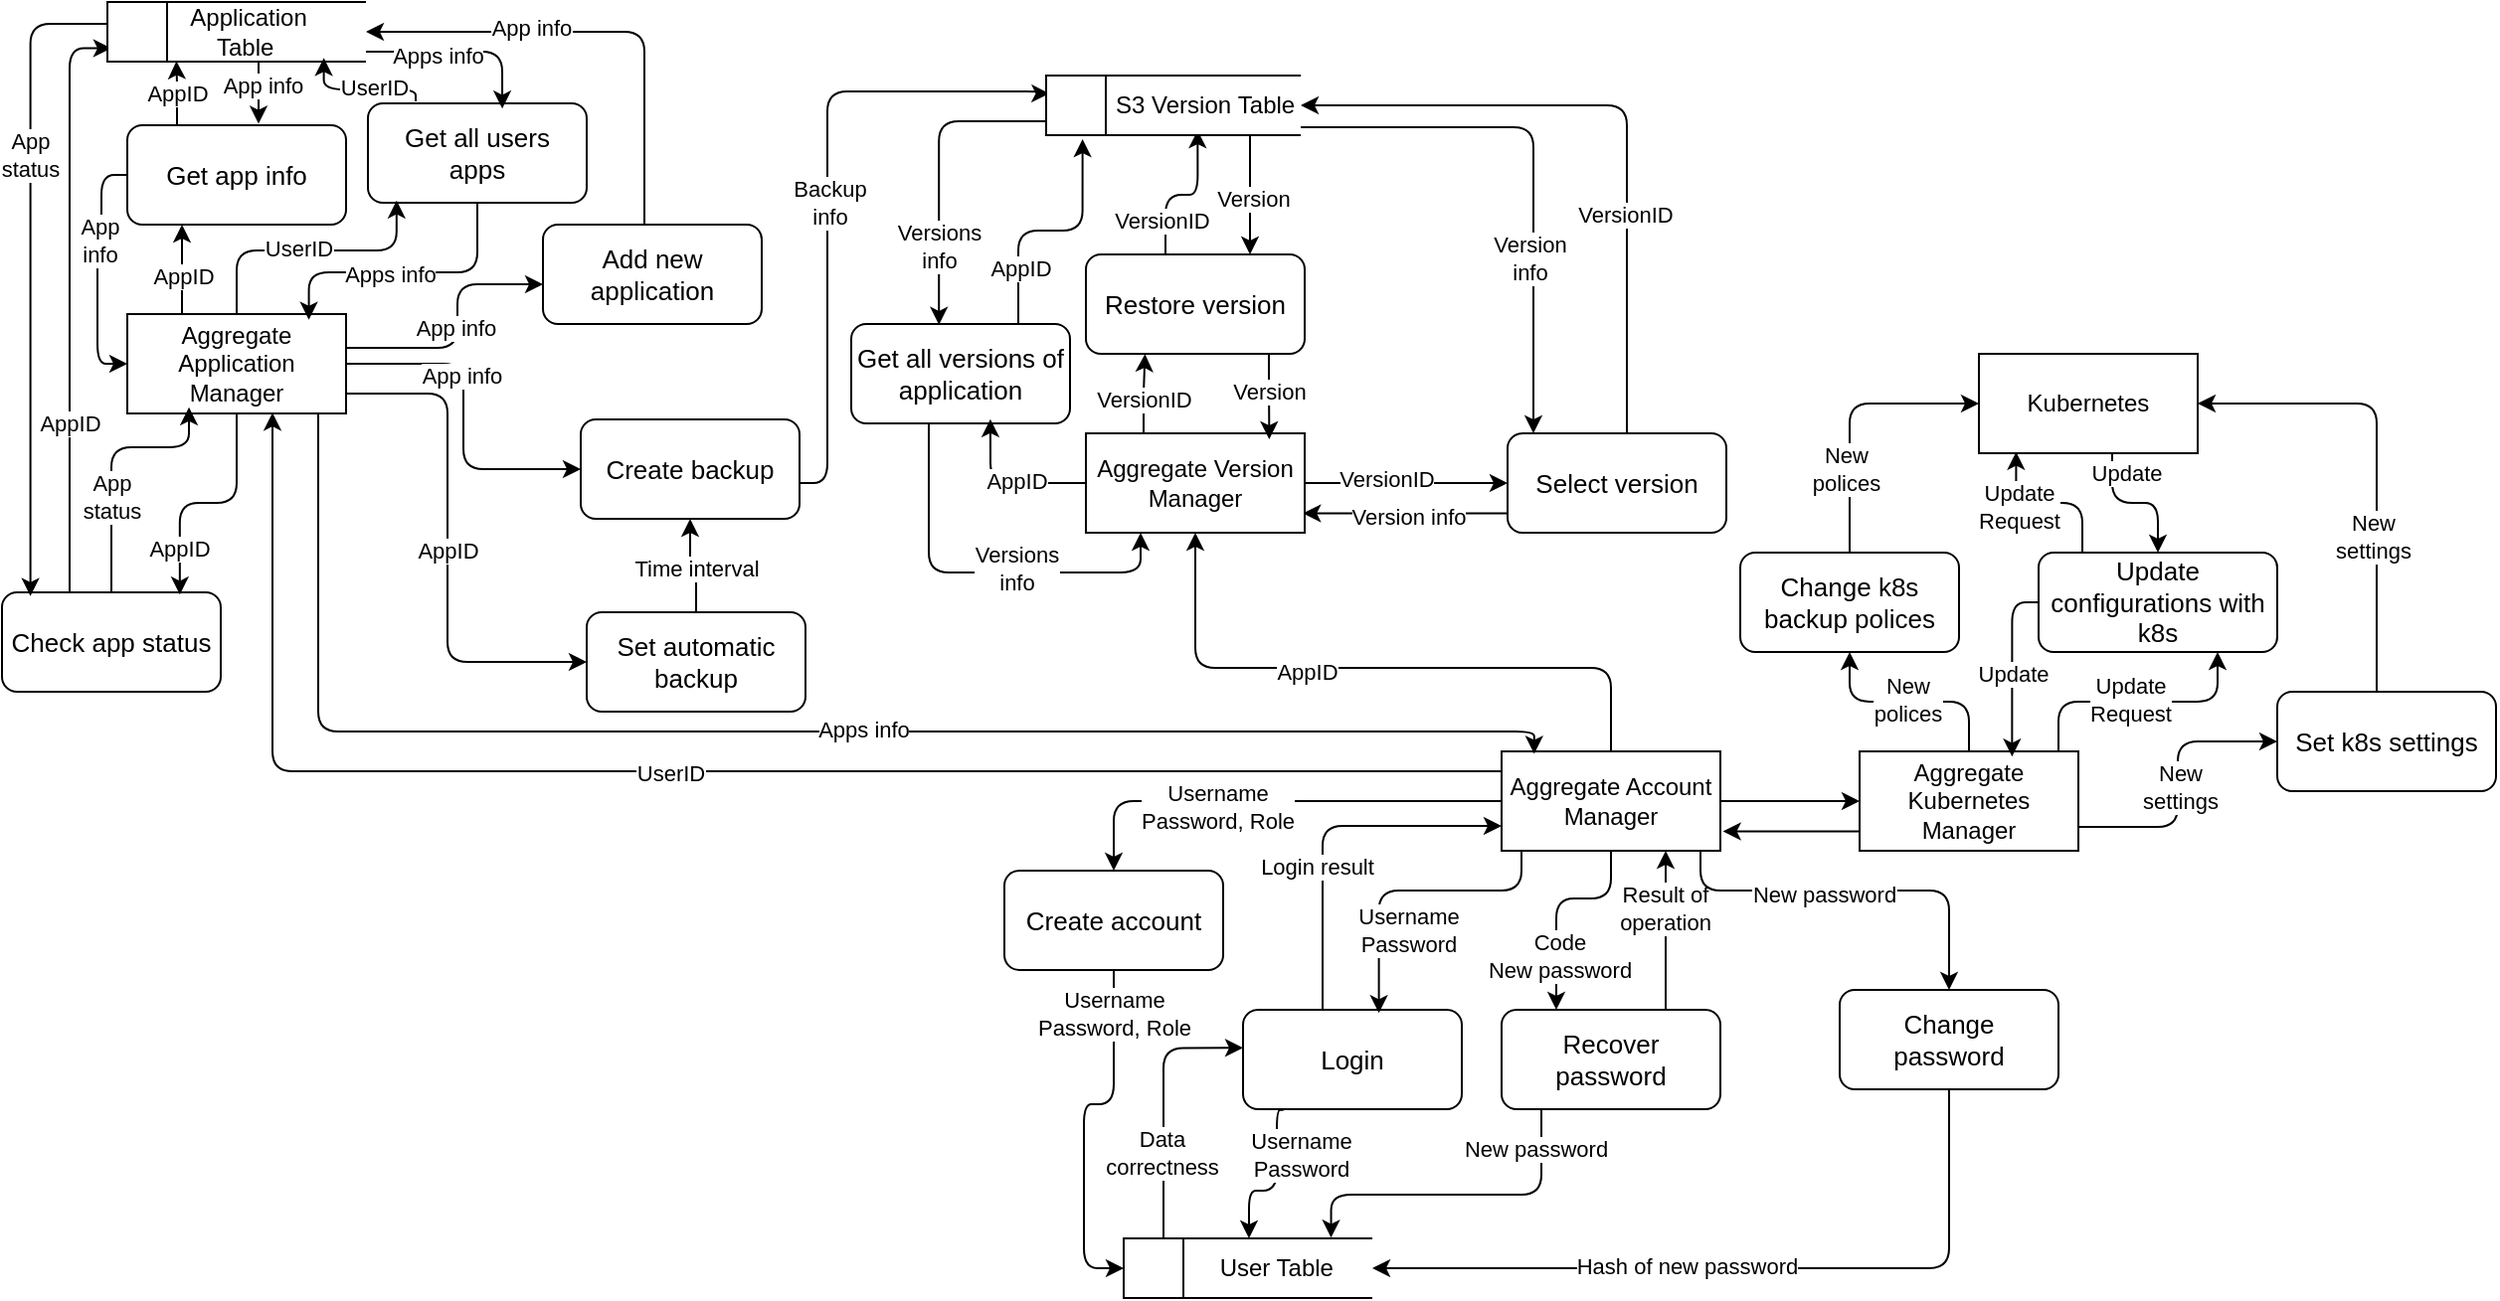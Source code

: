 <mxfile version="24.8.6">
  <diagram id="oMlneg4mpsmTnOOR7LvY" name="Data Flow Diagram">
    <mxGraphModel dx="1468" dy="1277" grid="0" gridSize="10" guides="1" tooltips="1" connect="1" arrows="1" fold="1" page="0" pageScale="1" pageWidth="827" pageHeight="1169" math="0" shadow="0">
      <root>
        <mxCell id="0" />
        <mxCell id="1" parent="0" />
        <mxCell id="JzLwqEurtTMZZMVcW33y-14" style="edgeStyle=orthogonalEdgeStyle;rounded=1;orthogonalLoop=1;jettySize=auto;html=1;curved=0;entryX=1;entryY=0.5;entryDx=0;entryDy=0;" parent="1" source="ypkdbGbY4oHme7Ffq_ra-1" target="JzLwqEurtTMZZMVcW33y-3" edge="1">
          <mxGeometry relative="1" as="geometry">
            <Array as="points">
              <mxPoint x="619" y="-22" />
            </Array>
            <mxPoint x="481" y="-3" as="targetPoint" />
          </mxGeometry>
        </mxCell>
        <mxCell id="cnDZAFC2OdoH5LGAuBls-24" value="App info" style="edgeLabel;html=1;align=center;verticalAlign=middle;resizable=0;points=[];" parent="JzLwqEurtTMZZMVcW33y-14" vertex="1" connectable="0">
          <mxGeometry x="-0.022" relative="1" as="geometry">
            <mxPoint x="-38" y="-2" as="offset" />
          </mxGeometry>
        </mxCell>
        <mxCell id="ypkdbGbY4oHme7Ffq_ra-1" value="&lt;span id=&quot;docs-internal-guid-28eb2121-7fff-9d14-e976-f08f9c7967d7&quot;&gt;&lt;span style=&quot;font-family: Arial, sans-serif; background-color: transparent; font-variant-numeric: normal; font-variant-east-asian: normal; font-variant-alternates: normal; font-variant-position: normal; vertical-align: baseline; white-space-collapse: preserve;&quot;&gt;&lt;font style=&quot;font-size: 13px;&quot;&gt;Add new application&lt;/font&gt;&lt;/span&gt;&lt;/span&gt;" style="html=1;whiteSpace=wrap;rounded=1;" parent="1" vertex="1">
          <mxGeometry x="568" y="75" width="110" height="50" as="geometry" />
        </mxCell>
        <mxCell id="JzLwqEurtTMZZMVcW33y-16" style="edgeStyle=orthogonalEdgeStyle;rounded=1;orthogonalLoop=1;jettySize=auto;html=1;entryX=0.013;entryY=0.304;entryDx=0;entryDy=0;curved=0;entryPerimeter=0;" parent="1" source="ypkdbGbY4oHme7Ffq_ra-2" target="JzLwqEurtTMZZMVcW33y-1" edge="1">
          <mxGeometry relative="1" as="geometry">
            <Array as="points">
              <mxPoint x="711" y="205" />
              <mxPoint x="711" y="8" />
              <mxPoint x="821" y="8" />
              <mxPoint x="821" y="9" />
            </Array>
          </mxGeometry>
        </mxCell>
        <mxCell id="cnDZAFC2OdoH5LGAuBls-30" value="Backup&lt;div&gt;info&lt;/div&gt;" style="edgeLabel;html=1;align=center;verticalAlign=middle;resizable=0;points=[];" parent="JzLwqEurtTMZZMVcW33y-16" vertex="1" connectable="0">
          <mxGeometry x="-0.043" y="-1" relative="1" as="geometry">
            <mxPoint as="offset" />
          </mxGeometry>
        </mxCell>
        <mxCell id="ypkdbGbY4oHme7Ffq_ra-2" value="&lt;span id=&quot;docs-internal-guid-0d3b4a39-7fff-ee58-b2d5-4b410e81db0f&quot;&gt;&lt;span style=&quot;font-family: Arial, sans-serif; background-color: transparent; font-variant-numeric: normal; font-variant-east-asian: normal; font-variant-alternates: normal; font-variant-position: normal; vertical-align: baseline; white-space-collapse: preserve;&quot;&gt;&lt;font style=&quot;font-size: 13px;&quot;&gt;Create backup&lt;/font&gt;&lt;/span&gt;&lt;/span&gt;" style="html=1;whiteSpace=wrap;rounded=1;" parent="1" vertex="1">
          <mxGeometry x="587" y="173" width="110" height="50" as="geometry" />
        </mxCell>
        <mxCell id="cnDZAFC2OdoH5LGAuBls-27" style="edgeStyle=orthogonalEdgeStyle;rounded=0;orthogonalLoop=1;jettySize=auto;html=1;entryX=0.5;entryY=1;entryDx=0;entryDy=0;" parent="1" source="ypkdbGbY4oHme7Ffq_ra-3" target="ypkdbGbY4oHme7Ffq_ra-2" edge="1">
          <mxGeometry relative="1" as="geometry" />
        </mxCell>
        <mxCell id="cnDZAFC2OdoH5LGAuBls-28" value="Time interval" style="edgeLabel;html=1;align=center;verticalAlign=middle;resizable=0;points=[];" parent="cnDZAFC2OdoH5LGAuBls-27" vertex="1" connectable="0">
          <mxGeometry x="-0.114" relative="1" as="geometry">
            <mxPoint as="offset" />
          </mxGeometry>
        </mxCell>
        <mxCell id="ypkdbGbY4oHme7Ffq_ra-3" value="&lt;span id=&quot;docs-internal-guid-49d55ede-7fff-4c19-935e-1d39b4586dbc&quot;&gt;&lt;span style=&quot;font-family: Arial, sans-serif; background-color: transparent; font-variant-numeric: normal; font-variant-east-asian: normal; font-variant-alternates: normal; font-variant-position: normal; vertical-align: baseline; white-space-collapse: preserve;&quot;&gt;&lt;font style=&quot;font-size: 13px;&quot;&gt;Set automatic backup&lt;/font&gt;&lt;/span&gt;&lt;/span&gt;" style="html=1;whiteSpace=wrap;rounded=1;" parent="1" vertex="1">
          <mxGeometry x="590" y="270" width="110" height="50" as="geometry" />
        </mxCell>
        <mxCell id="JzLwqEurtTMZZMVcW33y-13" style="edgeStyle=orthogonalEdgeStyle;rounded=1;orthogonalLoop=1;jettySize=auto;html=1;curved=0;entryX=0.015;entryY=0.777;entryDx=0;entryDy=0;entryPerimeter=0;" parent="1" source="ypkdbGbY4oHme7Ffq_ra-4" target="JzLwqEurtTMZZMVcW33y-3" edge="1">
          <mxGeometry relative="1" as="geometry">
            <Array as="points">
              <mxPoint x="330" y="-14" />
            </Array>
            <mxPoint x="364" y="-6" as="targetPoint" />
          </mxGeometry>
        </mxCell>
        <mxCell id="cnDZAFC2OdoH5LGAuBls-14" value="AppID" style="edgeLabel;html=1;align=center;verticalAlign=middle;resizable=0;points=[];" parent="JzLwqEurtTMZZMVcW33y-13" vertex="1" connectable="0">
          <mxGeometry x="-0.113" y="1" relative="1" as="geometry">
            <mxPoint x="1" y="45" as="offset" />
          </mxGeometry>
        </mxCell>
        <mxCell id="ypkdbGbY4oHme7Ffq_ra-4" value="&lt;span id=&quot;docs-internal-guid-fcb0ee32-7fff-8d8d-cb8f-51fce73417a1&quot;&gt;&lt;span style=&quot;font-family: Arial, sans-serif; background-color: transparent; font-variant-numeric: normal; font-variant-east-asian: normal; font-variant-alternates: normal; font-variant-position: normal; vertical-align: baseline; white-space-collapse: preserve;&quot;&gt;&lt;font style=&quot;font-size: 13px;&quot;&gt;Check app status&lt;/font&gt;&lt;/span&gt;&lt;/span&gt;" style="html=1;whiteSpace=wrap;rounded=1;" parent="1" vertex="1">
          <mxGeometry x="296" y="260" width="110" height="50" as="geometry" />
        </mxCell>
        <mxCell id="JzLwqEurtTMZZMVcW33y-17" style="edgeStyle=orthogonalEdgeStyle;rounded=1;orthogonalLoop=1;jettySize=auto;html=1;entryX=0.595;entryY=0.919;entryDx=0;entryDy=0;curved=0;entryPerimeter=0;" parent="1" source="ypkdbGbY4oHme7Ffq_ra-5" target="JzLwqEurtTMZZMVcW33y-1" edge="1">
          <mxGeometry relative="1" as="geometry">
            <Array as="points">
              <mxPoint x="881" y="60" />
            </Array>
          </mxGeometry>
        </mxCell>
        <mxCell id="cnDZAFC2OdoH5LGAuBls-35" value="VersionID" style="edgeLabel;html=1;align=center;verticalAlign=middle;resizable=0;points=[];" parent="JzLwqEurtTMZZMVcW33y-17" vertex="1" connectable="0">
          <mxGeometry x="-0.438" y="2" relative="1" as="geometry">
            <mxPoint y="5" as="offset" />
          </mxGeometry>
        </mxCell>
        <mxCell id="ypkdbGbY4oHme7Ffq_ra-5" value="&lt;span id=&quot;docs-internal-guid-7c4b74f6-7fff-c5e7-435d-efece4d70653&quot;&gt;&lt;span style=&quot;font-family: Arial, sans-serif; background-color: transparent; font-variant-numeric: normal; font-variant-east-asian: normal; font-variant-alternates: normal; font-variant-position: normal; vertical-align: baseline; white-space-collapse: preserve;&quot;&gt;&lt;font style=&quot;font-size: 13px;&quot;&gt;Restore version&lt;/font&gt;&lt;/span&gt;&lt;/span&gt;" style="html=1;whiteSpace=wrap;rounded=1;" parent="1" vertex="1">
          <mxGeometry x="841" y="90" width="110" height="50" as="geometry" />
        </mxCell>
        <mxCell id="JzLwqEurtTMZZMVcW33y-20" style="edgeStyle=orthogonalEdgeStyle;rounded=0;orthogonalLoop=1;jettySize=auto;html=1;entryX=0.992;entryY=0.805;entryDx=0;entryDy=0;entryPerimeter=0;" parent="1" source="ypkdbGbY4oHme7Ffq_ra-6" target="ypkdbGbY4oHme7Ffq_ra-16" edge="1">
          <mxGeometry relative="1" as="geometry">
            <Array as="points">
              <mxPoint x="986" y="220" />
            </Array>
          </mxGeometry>
        </mxCell>
        <mxCell id="cnDZAFC2OdoH5LGAuBls-39" value="Version info" style="edgeLabel;html=1;align=center;verticalAlign=middle;resizable=0;points=[];" parent="JzLwqEurtTMZZMVcW33y-20" vertex="1" connectable="0">
          <mxGeometry x="0.294" y="1" relative="1" as="geometry">
            <mxPoint x="16" as="offset" />
          </mxGeometry>
        </mxCell>
        <mxCell id="wmUVwTjqIVBNQBJuKjWc-1" style="edgeStyle=orthogonalEdgeStyle;rounded=1;orthogonalLoop=1;jettySize=auto;html=1;entryX=1;entryY=0.5;entryDx=0;entryDy=0;curved=0;" parent="1" source="ypkdbGbY4oHme7Ffq_ra-6" target="JzLwqEurtTMZZMVcW33y-1" edge="1">
          <mxGeometry relative="1" as="geometry">
            <Array as="points">
              <mxPoint x="1113" y="15" />
            </Array>
          </mxGeometry>
        </mxCell>
        <mxCell id="cnDZAFC2OdoH5LGAuBls-34" value="VersionID" style="edgeLabel;html=1;align=center;verticalAlign=middle;resizable=0;points=[];" parent="wmUVwTjqIVBNQBJuKjWc-1" vertex="1" connectable="0">
          <mxGeometry x="-0.33" y="1" relative="1" as="geometry">
            <mxPoint as="offset" />
          </mxGeometry>
        </mxCell>
        <mxCell id="ypkdbGbY4oHme7Ffq_ra-6" value="&lt;span id=&quot;docs-internal-guid-8aad3767-7fff-0c8e-b2ee-74b997b1324d&quot;&gt;&lt;span style=&quot;font-family: Arial, sans-serif; background-color: transparent; font-variant-numeric: normal; font-variant-east-asian: normal; font-variant-alternates: normal; font-variant-position: normal; vertical-align: baseline; white-space-collapse: preserve;&quot;&gt;&lt;font style=&quot;font-size: 13px;&quot;&gt;Select version&lt;/font&gt;&lt;/span&gt;&lt;/span&gt;" style="html=1;whiteSpace=wrap;rounded=1;" parent="1" vertex="1">
          <mxGeometry x="1053" y="180" width="110" height="50" as="geometry" />
        </mxCell>
        <mxCell id="wmUVwTjqIVBNQBJuKjWc-9" style="edgeStyle=orthogonalEdgeStyle;rounded=1;orthogonalLoop=1;jettySize=auto;html=1;entryX=0;entryY=0.5;entryDx=0;entryDy=0;curved=0;" parent="1" source="ypkdbGbY4oHme7Ffq_ra-8" target="JzLwqEurtTMZZMVcW33y-4" edge="1">
          <mxGeometry relative="1" as="geometry">
            <Array as="points">
              <mxPoint x="1225" y="165" />
            </Array>
          </mxGeometry>
        </mxCell>
        <mxCell id="5Dh02wj3wiwuV-WQwrCF-9" value="New&lt;div&gt;polices&lt;/div&gt;" style="edgeLabel;html=1;align=center;verticalAlign=middle;resizable=0;points=[];" parent="wmUVwTjqIVBNQBJuKjWc-9" vertex="1" connectable="0">
          <mxGeometry x="-0.089" y="2" relative="1" as="geometry">
            <mxPoint y="22" as="offset" />
          </mxGeometry>
        </mxCell>
        <mxCell id="ypkdbGbY4oHme7Ffq_ra-8" value="&lt;span id=&quot;docs-internal-guid-67a832df-7fff-8fcd-8c16-c0354efd016f&quot;&gt;&lt;span style=&quot;font-family: Arial, sans-serif; background-color: transparent; font-variant-numeric: normal; font-variant-east-asian: normal; font-variant-alternates: normal; font-variant-position: normal; vertical-align: baseline; white-space-collapse: preserve;&quot;&gt;&lt;font style=&quot;font-size: 13px;&quot;&gt;Change k8s backup polices&lt;/font&gt;&lt;/span&gt;&lt;/span&gt;" style="html=1;whiteSpace=wrap;rounded=1;" parent="1" vertex="1">
          <mxGeometry x="1170" y="240" width="110" height="50" as="geometry" />
        </mxCell>
        <mxCell id="ypkdbGbY4oHme7Ffq_ra-9" value="&lt;span id=&quot;docs-internal-guid-7c4b74f6-7fff-c5e7-435d-efece4d70653&quot;&gt;&lt;span style=&quot;font-family: Arial, sans-serif; background-color: transparent; font-variant-numeric: normal; font-variant-east-asian: normal; font-variant-alternates: normal; font-variant-position: normal; vertical-align: baseline; white-space-collapse: preserve;&quot;&gt;&lt;font style=&quot;font-size: 13px;&quot;&gt;Set k8s settings&lt;/font&gt;&lt;/span&gt;&lt;/span&gt;" style="html=1;whiteSpace=wrap;rounded=1;" parent="1" vertex="1">
          <mxGeometry x="1440" y="310" width="110" height="50" as="geometry" />
        </mxCell>
        <mxCell id="ypkdbGbY4oHme7Ffq_ra-10" value="&lt;span id=&quot;docs-internal-guid-7c4b74f6-7fff-c5e7-435d-efece4d70653&quot;&gt;&lt;span style=&quot;font-family: Arial, sans-serif; background-color: transparent; font-variant-numeric: normal; font-variant-east-asian: normal; font-variant-alternates: normal; font-variant-position: normal; vertical-align: baseline; white-space-collapse: preserve;&quot;&gt;&lt;font style=&quot;font-size: 13px;&quot;&gt;Update configurations with k8s&lt;/font&gt;&lt;/span&gt;&lt;/span&gt;" style="html=1;whiteSpace=wrap;rounded=1;" parent="1" vertex="1">
          <mxGeometry x="1320" y="240" width="120" height="50" as="geometry" />
        </mxCell>
        <mxCell id="wmUVwTjqIVBNQBJuKjWc-13" style="edgeStyle=orthogonalEdgeStyle;rounded=1;orthogonalLoop=1;jettySize=auto;html=1;entryX=0;entryY=0.5;entryDx=0;entryDy=0;curved=0;" parent="1" source="ypkdbGbY4oHme7Ffq_ra-11" target="JzLwqEurtTMZZMVcW33y-2" edge="1">
          <mxGeometry relative="1" as="geometry" />
        </mxCell>
        <mxCell id="cnDZAFC2OdoH5LGAuBls-9" value="Username&lt;div&gt;Password, Role&lt;/div&gt;" style="edgeLabel;html=1;align=center;verticalAlign=middle;resizable=0;points=[];" parent="wmUVwTjqIVBNQBJuKjWc-13" vertex="1" connectable="0">
          <mxGeometry x="-0.769" relative="1" as="geometry">
            <mxPoint as="offset" />
          </mxGeometry>
        </mxCell>
        <mxCell id="ypkdbGbY4oHme7Ffq_ra-11" value="&lt;span id=&quot;docs-internal-guid-67a832df-7fff-8fcd-8c16-c0354efd016f&quot;&gt;&lt;span style=&quot;font-family: Arial, sans-serif; background-color: transparent; font-variant-numeric: normal; font-variant-east-asian: normal; font-variant-alternates: normal; font-variant-position: normal; vertical-align: baseline; white-space-collapse: preserve;&quot;&gt;&lt;font style=&quot;font-size: 13px;&quot;&gt;Create account&lt;/font&gt;&lt;/span&gt;&lt;/span&gt;" style="html=1;whiteSpace=wrap;rounded=1;" parent="1" vertex="1">
          <mxGeometry x="800" y="400" width="110" height="50" as="geometry" />
        </mxCell>
        <mxCell id="wmUVwTjqIVBNQBJuKjWc-14" style="edgeStyle=orthogonalEdgeStyle;rounded=1;orthogonalLoop=1;jettySize=auto;html=1;entryX=0;entryY=0.75;entryDx=0;entryDy=0;curved=0;" parent="1" source="ypkdbGbY4oHme7Ffq_ra-12" target="ypkdbGbY4oHme7Ffq_ra-18" edge="1">
          <mxGeometry relative="1" as="geometry">
            <Array as="points">
              <mxPoint x="960" y="378" />
            </Array>
          </mxGeometry>
        </mxCell>
        <mxCell id="cnDZAFC2OdoH5LGAuBls-3" value="Login result" style="edgeLabel;html=1;align=center;verticalAlign=middle;resizable=0;points=[];" parent="wmUVwTjqIVBNQBJuKjWc-14" vertex="1" connectable="0">
          <mxGeometry x="-0.203" y="3" relative="1" as="geometry">
            <mxPoint as="offset" />
          </mxGeometry>
        </mxCell>
        <mxCell id="wmUVwTjqIVBNQBJuKjWc-16" style="edgeStyle=orthogonalEdgeStyle;rounded=1;orthogonalLoop=1;jettySize=auto;html=1;curved=0;exitX=0.185;exitY=1.008;exitDx=0;exitDy=0;exitPerimeter=0;" parent="1" source="ypkdbGbY4oHme7Ffq_ra-12" target="JzLwqEurtTMZZMVcW33y-2" edge="1">
          <mxGeometry relative="1" as="geometry">
            <Array as="points">
              <mxPoint x="937" y="520" />
              <mxPoint x="937" y="561" />
              <mxPoint x="923" y="561" />
            </Array>
          </mxGeometry>
        </mxCell>
        <mxCell id="cnDZAFC2OdoH5LGAuBls-2" value="Username&lt;div&gt;Password&lt;/div&gt;" style="edgeLabel;html=1;align=center;verticalAlign=middle;resizable=0;points=[];labelBackgroundColor=default;" parent="wmUVwTjqIVBNQBJuKjWc-16" vertex="1" connectable="0">
          <mxGeometry x="-0.064" y="4" relative="1" as="geometry">
            <mxPoint x="8" y="-13" as="offset" />
          </mxGeometry>
        </mxCell>
        <mxCell id="ypkdbGbY4oHme7Ffq_ra-12" value="&lt;span id=&quot;docs-internal-guid-67a832df-7fff-8fcd-8c16-c0354efd016f&quot;&gt;&lt;span style=&quot;font-family: Arial, sans-serif; background-color: transparent; font-variant-numeric: normal; font-variant-east-asian: normal; font-variant-alternates: normal; font-variant-position: normal; vertical-align: baseline; white-space-collapse: preserve;&quot;&gt;&lt;font style=&quot;font-size: 13px;&quot;&gt;Login&lt;/font&gt;&lt;/span&gt;&lt;/span&gt;" style="html=1;whiteSpace=wrap;rounded=1;" parent="1" vertex="1">
          <mxGeometry x="920" y="470" width="110" height="50" as="geometry" />
        </mxCell>
        <mxCell id="wmUVwTjqIVBNQBJuKjWc-19" style="edgeStyle=orthogonalEdgeStyle;rounded=0;orthogonalLoop=1;jettySize=auto;html=1;entryX=0.75;entryY=1;entryDx=0;entryDy=0;" parent="1" source="ypkdbGbY4oHme7Ffq_ra-13" target="ypkdbGbY4oHme7Ffq_ra-18" edge="1">
          <mxGeometry relative="1" as="geometry">
            <Array as="points">
              <mxPoint x="1133" y="430" />
            </Array>
          </mxGeometry>
        </mxCell>
        <mxCell id="cnDZAFC2OdoH5LGAuBls-45" value="Result of&lt;div&gt;operation&lt;/div&gt;" style="edgeLabel;html=1;align=center;verticalAlign=middle;resizable=0;points=[];" parent="wmUVwTjqIVBNQBJuKjWc-19" vertex="1" connectable="0">
          <mxGeometry x="-0.014" y="1" relative="1" as="geometry">
            <mxPoint y="-12" as="offset" />
          </mxGeometry>
        </mxCell>
        <mxCell id="wmUVwTjqIVBNQBJuKjWc-20" style="edgeStyle=orthogonalEdgeStyle;rounded=1;orthogonalLoop=1;jettySize=auto;html=1;curved=0;entryX=0.834;entryY=-0.011;entryDx=0;entryDy=0;entryPerimeter=0;" parent="1" source="ypkdbGbY4oHme7Ffq_ra-13" target="JzLwqEurtTMZZMVcW33y-2" edge="1">
          <mxGeometry relative="1" as="geometry">
            <Array as="points">
              <mxPoint x="1070" y="563" />
              <mxPoint x="964" y="563" />
            </Array>
          </mxGeometry>
        </mxCell>
        <mxCell id="cnDZAFC2OdoH5LGAuBls-44" value="New password" style="edgeLabel;html=1;align=center;verticalAlign=middle;resizable=0;points=[];" parent="wmUVwTjqIVBNQBJuKjWc-20" vertex="1" connectable="0">
          <mxGeometry x="-0.538" y="-1" relative="1" as="geometry">
            <mxPoint x="-2" y="-20" as="offset" />
          </mxGeometry>
        </mxCell>
        <mxCell id="ypkdbGbY4oHme7Ffq_ra-13" value="&lt;span id=&quot;docs-internal-guid-67a832df-7fff-8fcd-8c16-c0354efd016f&quot;&gt;&lt;span style=&quot;font-family: Arial, sans-serif; background-color: transparent; font-variant-numeric: normal; font-variant-east-asian: normal; font-variant-alternates: normal; font-variant-position: normal; vertical-align: baseline; white-space-collapse: preserve;&quot;&gt;&lt;font style=&quot;font-size: 13px;&quot;&gt;Recover&lt;/font&gt;&lt;/span&gt;&lt;/span&gt;&lt;div&gt;&lt;span&gt;&lt;span style=&quot;font-family: Arial, sans-serif; background-color: transparent; font-variant-numeric: normal; font-variant-east-asian: normal; font-variant-alternates: normal; font-variant-position: normal; vertical-align: baseline; white-space-collapse: preserve;&quot;&gt;&lt;font style=&quot;font-size: 13px;&quot;&gt;password&lt;/font&gt;&lt;/span&gt;&lt;/span&gt;&lt;/div&gt;" style="html=1;whiteSpace=wrap;rounded=1;" parent="1" vertex="1">
          <mxGeometry x="1050" y="470" width="110" height="50" as="geometry" />
        </mxCell>
        <mxCell id="ypkdbGbY4oHme7Ffq_ra-14" value="&lt;span id=&quot;docs-internal-guid-67a832df-7fff-8fcd-8c16-c0354efd016f&quot;&gt;&lt;span style=&quot;font-family: Arial, sans-serif; background-color: transparent; font-variant-numeric: normal; font-variant-east-asian: normal; font-variant-alternates: normal; font-variant-position: normal; vertical-align: baseline; white-space-collapse: preserve;&quot;&gt;&lt;font style=&quot;font-size: 13px;&quot;&gt;Change&lt;/font&gt;&lt;/span&gt;&lt;/span&gt;&lt;div&gt;&lt;span&gt;&lt;span style=&quot;font-family: Arial, sans-serif; background-color: transparent; font-variant-numeric: normal; font-variant-east-asian: normal; font-variant-alternates: normal; font-variant-position: normal; vertical-align: baseline; white-space-collapse: preserve;&quot;&gt;&lt;font style=&quot;font-size: 13px;&quot;&gt;password&lt;/font&gt;&lt;/span&gt;&lt;/span&gt;&lt;/div&gt;" style="html=1;whiteSpace=wrap;rounded=1;" parent="1" vertex="1">
          <mxGeometry x="1220" y="460" width="110" height="50" as="geometry" />
        </mxCell>
        <mxCell id="JzLwqEurtTMZZMVcW33y-6" style="edgeStyle=orthogonalEdgeStyle;rounded=1;orthogonalLoop=1;jettySize=auto;html=1;curved=0;" parent="1" source="ypkdbGbY4oHme7Ffq_ra-15" target="ypkdbGbY4oHme7Ffq_ra-1" edge="1">
          <mxGeometry relative="1" as="geometry">
            <Array as="points">
              <mxPoint x="525" y="137" />
              <mxPoint x="525" y="105" />
            </Array>
          </mxGeometry>
        </mxCell>
        <mxCell id="cnDZAFC2OdoH5LGAuBls-25" value="App info" style="edgeLabel;html=1;align=center;verticalAlign=middle;resizable=0;points=[];" parent="JzLwqEurtTMZZMVcW33y-6" vertex="1" connectable="0">
          <mxGeometry x="0.107" y="-1" relative="1" as="geometry">
            <mxPoint x="-2" y="6" as="offset" />
          </mxGeometry>
        </mxCell>
        <mxCell id="JzLwqEurtTMZZMVcW33y-7" style="edgeStyle=orthogonalEdgeStyle;rounded=1;orthogonalLoop=1;jettySize=auto;html=1;entryX=0;entryY=0.5;entryDx=0;entryDy=0;curved=0;" parent="1" source="ypkdbGbY4oHme7Ffq_ra-15" target="ypkdbGbY4oHme7Ffq_ra-2" edge="1">
          <mxGeometry relative="1" as="geometry" />
        </mxCell>
        <mxCell id="cnDZAFC2OdoH5LGAuBls-29" value="App info" style="edgeLabel;html=1;align=center;verticalAlign=middle;resizable=0;points=[];" parent="JzLwqEurtTMZZMVcW33y-7" vertex="1" connectable="0">
          <mxGeometry x="-0.238" y="-1" relative="1" as="geometry">
            <mxPoint as="offset" />
          </mxGeometry>
        </mxCell>
        <mxCell id="JzLwqEurtTMZZMVcW33y-8" style="edgeStyle=orthogonalEdgeStyle;rounded=1;orthogonalLoop=1;jettySize=auto;html=1;entryX=0;entryY=0.5;entryDx=0;entryDy=0;curved=0;" parent="1" source="ypkdbGbY4oHme7Ffq_ra-15" target="ypkdbGbY4oHme7Ffq_ra-3" edge="1">
          <mxGeometry relative="1" as="geometry">
            <Array as="points">
              <mxPoint x="520" y="160" />
              <mxPoint x="520" y="295" />
            </Array>
          </mxGeometry>
        </mxCell>
        <mxCell id="cnDZAFC2OdoH5LGAuBls-26" value="AppID" style="edgeLabel;html=1;align=center;verticalAlign=middle;resizable=0;points=[];" parent="JzLwqEurtTMZZMVcW33y-8" vertex="1" connectable="0">
          <mxGeometry x="0.012" relative="1" as="geometry">
            <mxPoint as="offset" />
          </mxGeometry>
        </mxCell>
        <mxCell id="JzLwqEurtTMZZMVcW33y-9" style="edgeStyle=orthogonalEdgeStyle;rounded=1;orthogonalLoop=1;jettySize=auto;html=1;entryX=0.813;entryY=0.023;entryDx=0;entryDy=0;entryPerimeter=0;curved=0;" parent="1" source="ypkdbGbY4oHme7Ffq_ra-15" target="ypkdbGbY4oHme7Ffq_ra-4" edge="1">
          <mxGeometry relative="1" as="geometry" />
        </mxCell>
        <mxCell id="cnDZAFC2OdoH5LGAuBls-13" value="AppID" style="edgeLabel;html=1;align=center;verticalAlign=middle;resizable=0;points=[];" parent="JzLwqEurtTMZZMVcW33y-9" vertex="1" connectable="0">
          <mxGeometry x="-0.147" relative="1" as="geometry">
            <mxPoint x="-23" y="23" as="offset" />
          </mxGeometry>
        </mxCell>
        <mxCell id="cnDZAFC2OdoH5LGAuBls-16" style="edgeStyle=orthogonalEdgeStyle;rounded=1;orthogonalLoop=1;jettySize=auto;html=1;entryX=0.25;entryY=1;entryDx=0;entryDy=0;curved=0;exitX=0.25;exitY=0;exitDx=0;exitDy=0;" parent="1" source="ypkdbGbY4oHme7Ffq_ra-15" target="cnDZAFC2OdoH5LGAuBls-15" edge="1">
          <mxGeometry relative="1" as="geometry">
            <Array as="points">
              <mxPoint x="387" y="108" />
              <mxPoint x="387" y="92" />
            </Array>
          </mxGeometry>
        </mxCell>
        <mxCell id="cnDZAFC2OdoH5LGAuBls-21" value="AppID" style="edgeLabel;html=1;align=center;verticalAlign=middle;resizable=0;points=[];" parent="cnDZAFC2OdoH5LGAuBls-16" vertex="1" connectable="0">
          <mxGeometry x="0.097" relative="1" as="geometry">
            <mxPoint y="5" as="offset" />
          </mxGeometry>
        </mxCell>
        <mxCell id="ypkdbGbY4oHme7Ffq_ra-15" value="Aggregate Application Manager" style="html=1;whiteSpace=wrap;" parent="1" vertex="1">
          <mxGeometry x="359" y="120" width="110" height="50" as="geometry" />
        </mxCell>
        <mxCell id="JzLwqEurtTMZZMVcW33y-18" style="edgeStyle=orthogonalEdgeStyle;rounded=0;orthogonalLoop=1;jettySize=auto;html=1;entryX=0.27;entryY=1.002;entryDx=0;entryDy=0;entryPerimeter=0;" parent="1" source="ypkdbGbY4oHme7Ffq_ra-16" target="ypkdbGbY4oHme7Ffq_ra-5" edge="1">
          <mxGeometry relative="1" as="geometry">
            <Array as="points">
              <mxPoint x="870" y="160" />
              <mxPoint x="871" y="160" />
            </Array>
          </mxGeometry>
        </mxCell>
        <mxCell id="cnDZAFC2OdoH5LGAuBls-42" value="VersionID" style="edgeLabel;html=1;align=center;verticalAlign=middle;resizable=0;points=[];" parent="JzLwqEurtTMZZMVcW33y-18" vertex="1" connectable="0">
          <mxGeometry x="-0.146" relative="1" as="geometry">
            <mxPoint as="offset" />
          </mxGeometry>
        </mxCell>
        <mxCell id="JzLwqEurtTMZZMVcW33y-19" style="edgeStyle=orthogonalEdgeStyle;rounded=0;orthogonalLoop=1;jettySize=auto;html=1;" parent="1" source="ypkdbGbY4oHme7Ffq_ra-16" target="ypkdbGbY4oHme7Ffq_ra-6" edge="1">
          <mxGeometry relative="1" as="geometry" />
        </mxCell>
        <mxCell id="cnDZAFC2OdoH5LGAuBls-36" value="VersionID" style="edgeLabel;html=1;align=center;verticalAlign=middle;resizable=0;points=[];" parent="JzLwqEurtTMZZMVcW33y-19" vertex="1" connectable="0">
          <mxGeometry x="-0.304" y="2" relative="1" as="geometry">
            <mxPoint x="5" as="offset" />
          </mxGeometry>
        </mxCell>
        <mxCell id="ypkdbGbY4oHme7Ffq_ra-16" value="Aggregate Version Manager" style="html=1;whiteSpace=wrap;" parent="1" vertex="1">
          <mxGeometry x="841" y="180" width="110" height="50" as="geometry" />
        </mxCell>
        <mxCell id="wmUVwTjqIVBNQBJuKjWc-3" style="edgeStyle=orthogonalEdgeStyle;rounded=0;orthogonalLoop=1;jettySize=auto;html=1;entryX=1.012;entryY=0.804;entryDx=0;entryDy=0;entryPerimeter=0;" parent="1" source="ypkdbGbY4oHme7Ffq_ra-17" target="ypkdbGbY4oHme7Ffq_ra-18" edge="1">
          <mxGeometry relative="1" as="geometry">
            <mxPoint x="1170" y="380" as="targetPoint" />
            <Array as="points">
              <mxPoint x="1195" y="380" />
            </Array>
          </mxGeometry>
        </mxCell>
        <mxCell id="wmUVwTjqIVBNQBJuKjWc-6" style="edgeStyle=orthogonalEdgeStyle;rounded=1;orthogonalLoop=1;jettySize=auto;html=1;entryX=0.5;entryY=1;entryDx=0;entryDy=0;curved=0;" parent="1" source="ypkdbGbY4oHme7Ffq_ra-17" target="ypkdbGbY4oHme7Ffq_ra-8" edge="1">
          <mxGeometry relative="1" as="geometry" />
        </mxCell>
        <mxCell id="5Dh02wj3wiwuV-WQwrCF-8" value="New&lt;div&gt;polices&lt;/div&gt;" style="edgeLabel;html=1;align=center;verticalAlign=middle;resizable=0;points=[];" parent="wmUVwTjqIVBNQBJuKjWc-6" vertex="1" connectable="0">
          <mxGeometry x="0.018" y="-1" relative="1" as="geometry">
            <mxPoint as="offset" />
          </mxGeometry>
        </mxCell>
        <mxCell id="wmUVwTjqIVBNQBJuKjWc-7" style="edgeStyle=orthogonalEdgeStyle;rounded=1;orthogonalLoop=1;jettySize=auto;html=1;entryX=0.75;entryY=1;entryDx=0;entryDy=0;curved=0;" parent="1" source="ypkdbGbY4oHme7Ffq_ra-17" target="ypkdbGbY4oHme7Ffq_ra-10" edge="1">
          <mxGeometry relative="1" as="geometry">
            <Array as="points">
              <mxPoint x="1330" y="315" />
              <mxPoint x="1410" y="315" />
            </Array>
          </mxGeometry>
        </mxCell>
        <mxCell id="5Dh02wj3wiwuV-WQwrCF-18" value="Update&lt;div&gt;Request&lt;/div&gt;" style="edgeLabel;html=1;align=center;verticalAlign=middle;resizable=0;points=[];" parent="wmUVwTjqIVBNQBJuKjWc-7" vertex="1" connectable="0">
          <mxGeometry x="-0.073" y="1" relative="1" as="geometry">
            <mxPoint as="offset" />
          </mxGeometry>
        </mxCell>
        <mxCell id="wmUVwTjqIVBNQBJuKjWc-8" style="edgeStyle=orthogonalEdgeStyle;rounded=1;orthogonalLoop=1;jettySize=auto;html=1;curved=0;" parent="1" source="ypkdbGbY4oHme7Ffq_ra-17" target="ypkdbGbY4oHme7Ffq_ra-9" edge="1">
          <mxGeometry relative="1" as="geometry">
            <Array as="points">
              <mxPoint x="1390" y="378" />
              <mxPoint x="1390" y="335" />
            </Array>
          </mxGeometry>
        </mxCell>
        <mxCell id="5Dh02wj3wiwuV-WQwrCF-11" value="New&lt;div&gt;settings&lt;/div&gt;" style="edgeLabel;html=1;align=center;verticalAlign=middle;resizable=0;points=[];" parent="wmUVwTjqIVBNQBJuKjWc-8" vertex="1" connectable="0">
          <mxGeometry x="-0.021" y="-1" relative="1" as="geometry">
            <mxPoint as="offset" />
          </mxGeometry>
        </mxCell>
        <mxCell id="ypkdbGbY4oHme7Ffq_ra-17" value="Aggregate Kubernetes Manager" style="html=1;whiteSpace=wrap;" parent="1" vertex="1">
          <mxGeometry x="1230" y="340" width="110" height="50" as="geometry" />
        </mxCell>
        <mxCell id="wmUVwTjqIVBNQBJuKjWc-2" style="edgeStyle=orthogonalEdgeStyle;rounded=0;orthogonalLoop=1;jettySize=auto;html=1;" parent="1" source="ypkdbGbY4oHme7Ffq_ra-18" target="ypkdbGbY4oHme7Ffq_ra-17" edge="1">
          <mxGeometry relative="1" as="geometry" />
        </mxCell>
        <mxCell id="wmUVwTjqIVBNQBJuKjWc-12" style="edgeStyle=orthogonalEdgeStyle;rounded=1;orthogonalLoop=1;jettySize=auto;html=1;entryX=0.5;entryY=0;entryDx=0;entryDy=0;curved=0;" parent="1" source="ypkdbGbY4oHme7Ffq_ra-18" target="ypkdbGbY4oHme7Ffq_ra-11" edge="1">
          <mxGeometry relative="1" as="geometry" />
        </mxCell>
        <mxCell id="cnDZAFC2OdoH5LGAuBls-8" value="Username&lt;div&gt;Password, Role&lt;/div&gt;" style="edgeLabel;html=1;align=center;verticalAlign=middle;resizable=0;points=[];" parent="wmUVwTjqIVBNQBJuKjWc-12" vertex="1" connectable="0">
          <mxGeometry x="0.42" relative="1" as="geometry">
            <mxPoint x="20" y="3" as="offset" />
          </mxGeometry>
        </mxCell>
        <mxCell id="wmUVwTjqIVBNQBJuKjWc-18" style="edgeStyle=orthogonalEdgeStyle;rounded=1;orthogonalLoop=1;jettySize=auto;html=1;entryX=0.25;entryY=0;entryDx=0;entryDy=0;curved=0;" parent="1" source="ypkdbGbY4oHme7Ffq_ra-18" target="ypkdbGbY4oHme7Ffq_ra-13" edge="1">
          <mxGeometry relative="1" as="geometry">
            <Array as="points">
              <mxPoint x="1105" y="414" />
              <mxPoint x="1078" y="414" />
            </Array>
          </mxGeometry>
        </mxCell>
        <mxCell id="cnDZAFC2OdoH5LGAuBls-43" value="Code&lt;div&gt;New password&lt;br&gt;&lt;/div&gt;" style="edgeLabel;html=1;align=center;verticalAlign=middle;resizable=0;points=[];" parent="wmUVwTjqIVBNQBJuKjWc-18" vertex="1" connectable="0">
          <mxGeometry x="-0.527" relative="1" as="geometry">
            <mxPoint x="-25" y="29" as="offset" />
          </mxGeometry>
        </mxCell>
        <mxCell id="wmUVwTjqIVBNQBJuKjWc-22" style="edgeStyle=orthogonalEdgeStyle;rounded=1;orthogonalLoop=1;jettySize=auto;html=1;curved=0;" parent="1" source="ypkdbGbY4oHme7Ffq_ra-18" target="ypkdbGbY4oHme7Ffq_ra-14" edge="1">
          <mxGeometry relative="1" as="geometry">
            <Array as="points">
              <mxPoint x="1150" y="410" />
              <mxPoint x="1275" y="410" />
            </Array>
          </mxGeometry>
        </mxCell>
        <mxCell id="cnDZAFC2OdoH5LGAuBls-5" value="New password" style="edgeLabel;html=1;align=center;verticalAlign=middle;resizable=0;points=[];" parent="wmUVwTjqIVBNQBJuKjWc-22" vertex="1" connectable="0">
          <mxGeometry x="-0.166" y="-2" relative="1" as="geometry">
            <mxPoint as="offset" />
          </mxGeometry>
        </mxCell>
        <mxCell id="cnDZAFC2OdoH5LGAuBls-47" style="edgeStyle=orthogonalEdgeStyle;rounded=1;orthogonalLoop=1;jettySize=auto;html=1;entryX=0.5;entryY=1;entryDx=0;entryDy=0;curved=0;" parent="1" source="ypkdbGbY4oHme7Ffq_ra-18" target="ypkdbGbY4oHme7Ffq_ra-16" edge="1">
          <mxGeometry relative="1" as="geometry">
            <Array as="points">
              <mxPoint x="1105" y="298" />
              <mxPoint x="896" y="298" />
            </Array>
          </mxGeometry>
        </mxCell>
        <mxCell id="cnDZAFC2OdoH5LGAuBls-48" value="AppID" style="edgeLabel;html=1;align=center;verticalAlign=middle;resizable=0;points=[];" parent="cnDZAFC2OdoH5LGAuBls-47" vertex="1" connectable="0">
          <mxGeometry x="0.232" y="2" relative="1" as="geometry">
            <mxPoint x="1" as="offset" />
          </mxGeometry>
        </mxCell>
        <mxCell id="ypkdbGbY4oHme7Ffq_ra-18" value="Aggregate Account Manager" style="html=1;whiteSpace=wrap;" parent="1" vertex="1">
          <mxGeometry x="1050" y="340" width="110" height="50" as="geometry" />
        </mxCell>
        <mxCell id="cnDZAFC2OdoH5LGAuBls-31" style="edgeStyle=orthogonalEdgeStyle;rounded=0;orthogonalLoop=1;jettySize=auto;html=1;entryX=0.75;entryY=0;entryDx=0;entryDy=0;" parent="1" source="JzLwqEurtTMZZMVcW33y-1" target="ypkdbGbY4oHme7Ffq_ra-5" edge="1">
          <mxGeometry relative="1" as="geometry">
            <Array as="points">
              <mxPoint x="923" y="60" />
            </Array>
          </mxGeometry>
        </mxCell>
        <mxCell id="cnDZAFC2OdoH5LGAuBls-40" value="Version" style="edgeLabel;html=1;align=center;verticalAlign=middle;resizable=0;points=[];" parent="cnDZAFC2OdoH5LGAuBls-31" vertex="1" connectable="0">
          <mxGeometry x="0.042" y="1" relative="1" as="geometry">
            <mxPoint as="offset" />
          </mxGeometry>
        </mxCell>
        <mxCell id="cnDZAFC2OdoH5LGAuBls-33" style="edgeStyle=orthogonalEdgeStyle;rounded=1;orthogonalLoop=1;jettySize=auto;html=1;curved=0;" parent="1" source="JzLwqEurtTMZZMVcW33y-1" edge="1">
          <mxGeometry relative="1" as="geometry">
            <mxPoint x="1066" y="180" as="targetPoint" />
            <Array as="points">
              <mxPoint x="1066" y="26" />
              <mxPoint x="1066" y="180" />
            </Array>
          </mxGeometry>
        </mxCell>
        <mxCell id="cnDZAFC2OdoH5LGAuBls-38" value="Version&lt;div&gt;info&lt;/div&gt;" style="edgeLabel;html=1;align=center;verticalAlign=middle;resizable=0;points=[];" parent="cnDZAFC2OdoH5LGAuBls-33" vertex="1" connectable="0">
          <mxGeometry x="0.352" y="-2" relative="1" as="geometry">
            <mxPoint as="offset" />
          </mxGeometry>
        </mxCell>
        <mxCell id="5Dh02wj3wiwuV-WQwrCF-2" style="edgeStyle=orthogonalEdgeStyle;rounded=1;orthogonalLoop=1;jettySize=auto;html=1;entryX=0.401;entryY=0.008;entryDx=0;entryDy=0;curved=0;entryPerimeter=0;" parent="1" source="JzLwqEurtTMZZMVcW33y-1" target="cnDZAFC2OdoH5LGAuBls-46" edge="1">
          <mxGeometry relative="1" as="geometry">
            <Array as="points">
              <mxPoint x="767" y="23" />
            </Array>
          </mxGeometry>
        </mxCell>
        <mxCell id="5Dh02wj3wiwuV-WQwrCF-3" value="Versions&lt;div&gt;info&lt;/div&gt;" style="edgeLabel;html=1;align=center;verticalAlign=middle;resizable=0;points=[];" parent="5Dh02wj3wiwuV-WQwrCF-2" vertex="1" connectable="0">
          <mxGeometry x="0.496" relative="1" as="geometry">
            <mxPoint as="offset" />
          </mxGeometry>
        </mxCell>
        <mxCell id="JzLwqEurtTMZZMVcW33y-1" value="&amp;nbsp; &amp;nbsp; &amp;nbsp; &amp;nbsp; &amp;nbsp;S3 Version&amp;nbsp;&lt;span style=&quot;background-color: initial;&quot;&gt;Table&lt;/span&gt;" style="html=1;dashed=0;whiteSpace=wrap;shape=mxgraph.dfd.dataStoreID;align=left;spacingLeft=3;points=[[0,0],[0.5,0],[1,0],[0,0.5],[1,0.5],[0,1],[0.5,1],[1,1]];" parent="1" vertex="1">
          <mxGeometry x="821" width="128" height="30" as="geometry" />
        </mxCell>
        <mxCell id="JzLwqEurtTMZZMVcW33y-2" value="&amp;nbsp; &amp;nbsp; &amp;nbsp; &amp;nbsp; &amp;nbsp; &amp;nbsp; &amp;nbsp;User Table" style="html=1;dashed=0;whiteSpace=wrap;shape=mxgraph.dfd.dataStoreID;align=left;spacingLeft=3;points=[[0,0],[0.5,0],[1,0],[0,0.5],[1,0.5],[0,1],[0.5,1],[1,1]];" parent="1" vertex="1">
          <mxGeometry x="860" y="585" width="125" height="30" as="geometry" />
        </mxCell>
        <mxCell id="cnDZAFC2OdoH5LGAuBls-20" style="edgeStyle=orthogonalEdgeStyle;rounded=0;orthogonalLoop=1;jettySize=auto;html=1;entryX=0.6;entryY=-0.015;entryDx=0;entryDy=0;entryPerimeter=0;" parent="1" source="JzLwqEurtTMZZMVcW33y-3" target="cnDZAFC2OdoH5LGAuBls-15" edge="1">
          <mxGeometry relative="1" as="geometry">
            <mxPoint x="415" y="49.34" as="targetPoint" />
            <Array as="points">
              <mxPoint x="425" y="9" />
              <mxPoint x="425" y="9" />
            </Array>
          </mxGeometry>
        </mxCell>
        <mxCell id="cnDZAFC2OdoH5LGAuBls-23" value="App info" style="edgeLabel;html=1;align=center;verticalAlign=middle;resizable=0;points=[];" parent="cnDZAFC2OdoH5LGAuBls-20" vertex="1" connectable="0">
          <mxGeometry x="-0.037" relative="1" as="geometry">
            <mxPoint x="2" y="-3" as="offset" />
          </mxGeometry>
        </mxCell>
        <mxCell id="JzLwqEurtTMZZMVcW33y-3" value="&amp;nbsp; &amp;nbsp; &amp;nbsp; &amp;nbsp; &amp;nbsp; &amp;nbsp;Application&lt;div&gt;&amp;nbsp; &amp;nbsp; &amp;nbsp; &amp;nbsp; &amp;nbsp; &amp;nbsp; &amp;nbsp; &amp;nbsp;Table&lt;/div&gt;" style="html=1;dashed=0;whiteSpace=wrap;shape=mxgraph.dfd.dataStoreID;align=left;spacingLeft=3;points=[[0,0],[0.5,0],[1,0],[0,0.5],[1,0.5],[0,1],[0.5,1],[1,1]];" parent="1" vertex="1">
          <mxGeometry x="349" y="-37" width="130" height="30" as="geometry" />
        </mxCell>
        <mxCell id="5Dh02wj3wiwuV-WQwrCF-15" style="edgeStyle=orthogonalEdgeStyle;rounded=1;orthogonalLoop=1;jettySize=auto;html=1;curved=0;" parent="1" source="JzLwqEurtTMZZMVcW33y-4" target="ypkdbGbY4oHme7Ffq_ra-10" edge="1">
          <mxGeometry relative="1" as="geometry">
            <Array as="points">
              <mxPoint x="1357" y="215" />
              <mxPoint x="1380" y="215" />
            </Array>
          </mxGeometry>
        </mxCell>
        <mxCell id="5Dh02wj3wiwuV-WQwrCF-17" value="&lt;span style=&quot;white-space: pre-wrap;&quot; data-src-align=&quot;0:10&quot; class=&quot;EzKURWReUAB5oZgtQNkl&quot;&gt;Update&lt;/span&gt;" style="edgeLabel;html=1;align=center;verticalAlign=middle;resizable=0;points=[];" parent="5Dh02wj3wiwuV-WQwrCF-15" vertex="1" connectable="0">
          <mxGeometry x="-0.123" y="1" relative="1" as="geometry">
            <mxPoint y="-14" as="offset" />
          </mxGeometry>
        </mxCell>
        <mxCell id="JzLwqEurtTMZZMVcW33y-4" value="Kubernetes" style="html=1;whiteSpace=wrap;" parent="1" vertex="1">
          <mxGeometry x="1290" y="140" width="110" height="50" as="geometry" />
        </mxCell>
        <mxCell id="JzLwqEurtTMZZMVcW33y-10" style="edgeStyle=orthogonalEdgeStyle;rounded=1;orthogonalLoop=1;jettySize=auto;html=1;entryX=0.282;entryY=0.938;entryDx=0;entryDy=0;entryPerimeter=0;curved=0;" parent="1" source="ypkdbGbY4oHme7Ffq_ra-4" target="ypkdbGbY4oHme7Ffq_ra-15" edge="1">
          <mxGeometry relative="1" as="geometry">
            <Array as="points">
              <mxPoint x="351" y="187" />
              <mxPoint x="390" y="187" />
            </Array>
          </mxGeometry>
        </mxCell>
        <mxCell id="cnDZAFC2OdoH5LGAuBls-12" value="App&lt;div&gt;status&lt;/div&gt;" style="edgeLabel;html=1;align=center;verticalAlign=middle;resizable=0;points=[];" parent="JzLwqEurtTMZZMVcW33y-10" vertex="1" connectable="0">
          <mxGeometry x="0.069" relative="1" as="geometry">
            <mxPoint y="22" as="offset" />
          </mxGeometry>
        </mxCell>
        <mxCell id="wmUVwTjqIVBNQBJuKjWc-10" style="edgeStyle=orthogonalEdgeStyle;rounded=1;orthogonalLoop=1;jettySize=auto;html=1;entryX=0.17;entryY=0.987;entryDx=0;entryDy=0;entryPerimeter=0;curved=0;" parent="1" source="ypkdbGbY4oHme7Ffq_ra-10" target="JzLwqEurtTMZZMVcW33y-4" edge="1">
          <mxGeometry relative="1" as="geometry">
            <Array as="points">
              <mxPoint x="1342" y="215" />
              <mxPoint x="1309" y="215" />
            </Array>
          </mxGeometry>
        </mxCell>
        <mxCell id="5Dh02wj3wiwuV-WQwrCF-19" value="Update&lt;div&gt;Request&lt;/div&gt;" style="edgeLabel;html=1;align=center;verticalAlign=middle;resizable=0;points=[];" parent="wmUVwTjqIVBNQBJuKjWc-10" vertex="1" connectable="0">
          <mxGeometry x="0.184" relative="1" as="geometry">
            <mxPoint x="-8" y="2" as="offset" />
          </mxGeometry>
        </mxCell>
        <mxCell id="wmUVwTjqIVBNQBJuKjWc-11" style="edgeStyle=orthogonalEdgeStyle;rounded=1;orthogonalLoop=1;jettySize=auto;html=1;entryX=1;entryY=0.5;entryDx=0;entryDy=0;curved=0;" parent="1" source="ypkdbGbY4oHme7Ffq_ra-9" target="JzLwqEurtTMZZMVcW33y-4" edge="1">
          <mxGeometry relative="1" as="geometry">
            <Array as="points">
              <mxPoint x="1490" y="165" />
            </Array>
          </mxGeometry>
        </mxCell>
        <mxCell id="5Dh02wj3wiwuV-WQwrCF-10" value="New&lt;div&gt;settings&lt;/div&gt;" style="edgeLabel;html=1;align=center;verticalAlign=middle;resizable=0;points=[];" parent="wmUVwTjqIVBNQBJuKjWc-11" vertex="1" connectable="0">
          <mxGeometry x="-0.546" y="2" relative="1" as="geometry">
            <mxPoint y="-25" as="offset" />
          </mxGeometry>
        </mxCell>
        <mxCell id="wmUVwTjqIVBNQBJuKjWc-15" style="edgeStyle=orthogonalEdgeStyle;rounded=1;orthogonalLoop=1;jettySize=auto;html=1;entryX=0.621;entryY=0.033;entryDx=0;entryDy=0;entryPerimeter=0;curved=0;" parent="1" source="ypkdbGbY4oHme7Ffq_ra-18" target="ypkdbGbY4oHme7Ffq_ra-12" edge="1">
          <mxGeometry relative="1" as="geometry">
            <Array as="points">
              <mxPoint x="1060" y="410" />
              <mxPoint x="988" y="410" />
            </Array>
          </mxGeometry>
        </mxCell>
        <mxCell id="cnDZAFC2OdoH5LGAuBls-1" value="Username&lt;div&gt;Password&lt;/div&gt;" style="edgeLabel;html=1;align=center;verticalAlign=middle;resizable=0;points=[];" parent="wmUVwTjqIVBNQBJuKjWc-15" vertex="1" connectable="0">
          <mxGeometry x="-0.014" y="2" relative="1" as="geometry">
            <mxPoint x="-2" y="18" as="offset" />
          </mxGeometry>
        </mxCell>
        <mxCell id="wmUVwTjqIVBNQBJuKjWc-17" style="edgeStyle=orthogonalEdgeStyle;rounded=1;orthogonalLoop=1;jettySize=auto;html=1;entryX=0;entryY=0.383;entryDx=0;entryDy=0;entryPerimeter=0;curved=0;" parent="1" source="JzLwqEurtTMZZMVcW33y-2" target="ypkdbGbY4oHme7Ffq_ra-12" edge="1">
          <mxGeometry relative="1" as="geometry">
            <Array as="points">
              <mxPoint x="880" y="489" />
            </Array>
          </mxGeometry>
        </mxCell>
        <mxCell id="cnDZAFC2OdoH5LGAuBls-4" value="Data&lt;div&gt;correctness&lt;/div&gt;" style="edgeLabel;html=1;align=center;verticalAlign=middle;resizable=0;points=[];" parent="wmUVwTjqIVBNQBJuKjWc-17" vertex="1" connectable="0">
          <mxGeometry x="-0.367" y="1" relative="1" as="geometry">
            <mxPoint as="offset" />
          </mxGeometry>
        </mxCell>
        <mxCell id="wmUVwTjqIVBNQBJuKjWc-23" style="edgeStyle=orthogonalEdgeStyle;rounded=1;orthogonalLoop=1;jettySize=auto;html=1;entryX=1;entryY=0.5;entryDx=0;entryDy=0;curved=0;" parent="1" source="ypkdbGbY4oHme7Ffq_ra-14" target="JzLwqEurtTMZZMVcW33y-2" edge="1">
          <mxGeometry relative="1" as="geometry">
            <Array as="points">
              <mxPoint x="1275" y="600" />
            </Array>
          </mxGeometry>
        </mxCell>
        <mxCell id="cnDZAFC2OdoH5LGAuBls-6" value="Hash of new password" style="edgeLabel;html=1;align=center;verticalAlign=middle;resizable=0;points=[];" parent="wmUVwTjqIVBNQBJuKjWc-23" vertex="1" connectable="0">
          <mxGeometry x="0.169" y="-1" relative="1" as="geometry">
            <mxPoint as="offset" />
          </mxGeometry>
        </mxCell>
        <mxCell id="wmUVwTjqIVBNQBJuKjWc-25" style="edgeStyle=orthogonalEdgeStyle;rounded=1;orthogonalLoop=1;jettySize=auto;html=1;entryX=0.667;entryY=0.991;entryDx=0;entryDy=0;entryPerimeter=0;curved=0;" parent="1" source="ypkdbGbY4oHme7Ffq_ra-18" target="ypkdbGbY4oHme7Ffq_ra-15" edge="1">
          <mxGeometry relative="1" as="geometry">
            <Array as="points">
              <mxPoint x="432" y="350" />
              <mxPoint x="432" y="170" />
            </Array>
          </mxGeometry>
        </mxCell>
        <mxCell id="5Dh02wj3wiwuV-WQwrCF-20" value="UserID" style="edgeLabel;html=1;align=center;verticalAlign=middle;resizable=0;points=[];" parent="wmUVwTjqIVBNQBJuKjWc-25" vertex="1" connectable="0">
          <mxGeometry x="0.047" y="1" relative="1" as="geometry">
            <mxPoint as="offset" />
          </mxGeometry>
        </mxCell>
        <mxCell id="cnDZAFC2OdoH5LGAuBls-17" style="edgeStyle=orthogonalEdgeStyle;rounded=1;orthogonalLoop=1;jettySize=auto;html=1;entryX=0;entryY=0.5;entryDx=0;entryDy=0;curved=0;exitX=0;exitY=0.5;exitDx=0;exitDy=0;" parent="1" source="cnDZAFC2OdoH5LGAuBls-15" target="ypkdbGbY4oHme7Ffq_ra-15" edge="1">
          <mxGeometry relative="1" as="geometry">
            <Array as="points">
              <mxPoint x="346" y="50" />
              <mxPoint x="346" y="75" />
              <mxPoint x="344" y="75" />
              <mxPoint x="344" y="145" />
            </Array>
          </mxGeometry>
        </mxCell>
        <mxCell id="cnDZAFC2OdoH5LGAuBls-22" value="App&lt;div&gt;info&lt;/div&gt;" style="edgeLabel;html=1;align=center;verticalAlign=middle;resizable=0;points=[];" parent="cnDZAFC2OdoH5LGAuBls-17" vertex="1" connectable="0">
          <mxGeometry x="-0.029" y="-1" relative="1" as="geometry">
            <mxPoint x="2" y="-13" as="offset" />
          </mxGeometry>
        </mxCell>
        <mxCell id="cnDZAFC2OdoH5LGAuBls-15" value="&lt;span id=&quot;docs-internal-guid-fcb0ee32-7fff-8d8d-cb8f-51fce73417a1&quot;&gt;&lt;span style=&quot;font-family: Arial, sans-serif; background-color: transparent; font-variant-numeric: normal; font-variant-east-asian: normal; font-variant-alternates: normal; font-variant-position: normal; vertical-align: baseline; white-space-collapse: preserve;&quot;&gt;&lt;font style=&quot;font-size: 13px;&quot;&gt;Get app info&lt;/font&gt;&lt;/span&gt;&lt;/span&gt;" style="html=1;whiteSpace=wrap;rounded=1;" parent="1" vertex="1">
          <mxGeometry x="359" y="25" width="110" height="50" as="geometry" />
        </mxCell>
        <mxCell id="cnDZAFC2OdoH5LGAuBls-19" value="AppID" style="edgeStyle=orthogonalEdgeStyle;rounded=0;orthogonalLoop=1;jettySize=auto;html=1;entryX=0.267;entryY=0.992;entryDx=0;entryDy=0;entryPerimeter=0;" parent="1" source="cnDZAFC2OdoH5LGAuBls-15" target="JzLwqEurtTMZZMVcW33y-3" edge="1">
          <mxGeometry x="-0.005" relative="1" as="geometry">
            <Array as="points">
              <mxPoint x="384" y="5" />
              <mxPoint x="384" y="5" />
            </Array>
            <mxPoint as="offset" />
          </mxGeometry>
        </mxCell>
        <mxCell id="cnDZAFC2OdoH5LGAuBls-32" style="edgeStyle=orthogonalEdgeStyle;rounded=0;orthogonalLoop=1;jettySize=auto;html=1;entryX=0.838;entryY=0.06;entryDx=0;entryDy=0;entryPerimeter=0;" parent="1" source="ypkdbGbY4oHme7Ffq_ra-5" target="ypkdbGbY4oHme7Ffq_ra-16" edge="1">
          <mxGeometry relative="1" as="geometry">
            <Array as="points">
              <mxPoint x="933" y="150" />
              <mxPoint x="933" y="150" />
            </Array>
          </mxGeometry>
        </mxCell>
        <mxCell id="cnDZAFC2OdoH5LGAuBls-41" value="Version" style="edgeLabel;html=1;align=center;verticalAlign=middle;resizable=0;points=[];" parent="cnDZAFC2OdoH5LGAuBls-32" vertex="1" connectable="0">
          <mxGeometry x="-0.128" relative="1" as="geometry">
            <mxPoint as="offset" />
          </mxGeometry>
        </mxCell>
        <mxCell id="cnDZAFC2OdoH5LGAuBls-50" style="edgeStyle=orthogonalEdgeStyle;rounded=1;orthogonalLoop=1;jettySize=auto;html=1;entryX=0.25;entryY=1;entryDx=0;entryDy=0;curved=0;" parent="1" source="cnDZAFC2OdoH5LGAuBls-46" target="ypkdbGbY4oHme7Ffq_ra-16" edge="1">
          <mxGeometry relative="1" as="geometry">
            <Array as="points">
              <mxPoint x="762" y="250" />
              <mxPoint x="869" y="250" />
            </Array>
          </mxGeometry>
        </mxCell>
        <mxCell id="cnDZAFC2OdoH5LGAuBls-52" value="Versions&lt;div&gt;info&lt;/div&gt;" style="edgeLabel;html=1;align=center;verticalAlign=middle;resizable=0;points=[];" parent="cnDZAFC2OdoH5LGAuBls-50" vertex="1" connectable="0">
          <mxGeometry x="0.052" y="2" relative="1" as="geometry">
            <mxPoint x="13" as="offset" />
          </mxGeometry>
        </mxCell>
        <mxCell id="cnDZAFC2OdoH5LGAuBls-46" value="&lt;span id=&quot;docs-internal-guid-8aad3767-7fff-0c8e-b2ee-74b997b1324d&quot;&gt;&lt;span style=&quot;font-family: Arial, sans-serif; background-color: transparent; font-variant-numeric: normal; font-variant-east-asian: normal; font-variant-alternates: normal; font-variant-position: normal; vertical-align: baseline; white-space-collapse: preserve;&quot;&gt;&lt;font style=&quot;font-size: 13px;&quot;&gt;Get all versions of application&lt;/font&gt;&lt;/span&gt;&lt;/span&gt;" style="html=1;whiteSpace=wrap;rounded=1;" parent="1" vertex="1">
          <mxGeometry x="723" y="125" width="110" height="50" as="geometry" />
        </mxCell>
        <mxCell id="cnDZAFC2OdoH5LGAuBls-49" style="edgeStyle=orthogonalEdgeStyle;rounded=1;orthogonalLoop=1;jettySize=auto;html=1;entryX=0.636;entryY=0.958;entryDx=0;entryDy=0;entryPerimeter=0;curved=0;" parent="1" source="ypkdbGbY4oHme7Ffq_ra-16" target="cnDZAFC2OdoH5LGAuBls-46" edge="1">
          <mxGeometry relative="1" as="geometry" />
        </mxCell>
        <mxCell id="cnDZAFC2OdoH5LGAuBls-51" value="AppID" style="edgeLabel;html=1;align=center;verticalAlign=middle;resizable=0;points=[];" parent="cnDZAFC2OdoH5LGAuBls-49" vertex="1" connectable="0">
          <mxGeometry x="-0.119" y="-1" relative="1" as="geometry">
            <mxPoint as="offset" />
          </mxGeometry>
        </mxCell>
        <mxCell id="cnDZAFC2OdoH5LGAuBls-53" style="edgeStyle=orthogonalEdgeStyle;rounded=1;orthogonalLoop=1;jettySize=auto;html=1;entryX=0.143;entryY=1.067;entryDx=0;entryDy=0;entryPerimeter=0;curved=0;" parent="1" source="cnDZAFC2OdoH5LGAuBls-46" target="JzLwqEurtTMZZMVcW33y-1" edge="1">
          <mxGeometry relative="1" as="geometry">
            <Array as="points">
              <mxPoint x="807" y="78" />
              <mxPoint x="839" y="78" />
            </Array>
          </mxGeometry>
        </mxCell>
        <mxCell id="5Dh02wj3wiwuV-WQwrCF-1" value="AppID" style="edgeLabel;html=1;align=center;verticalAlign=middle;resizable=0;points=[];" parent="cnDZAFC2OdoH5LGAuBls-53" vertex="1" connectable="0">
          <mxGeometry x="-0.546" y="-1" relative="1" as="geometry">
            <mxPoint as="offset" />
          </mxGeometry>
        </mxCell>
        <mxCell id="5Dh02wj3wiwuV-WQwrCF-4" style="edgeStyle=orthogonalEdgeStyle;rounded=1;orthogonalLoop=1;jettySize=auto;html=1;entryX=0.13;entryY=0.037;entryDx=0;entryDy=0;entryPerimeter=0;curved=0;" parent="1" source="JzLwqEurtTMZZMVcW33y-3" target="ypkdbGbY4oHme7Ffq_ra-4" edge="1">
          <mxGeometry relative="1" as="geometry">
            <Array as="points">
              <mxPoint x="310" y="-26" />
            </Array>
          </mxGeometry>
        </mxCell>
        <mxCell id="5Dh02wj3wiwuV-WQwrCF-5" value="App&lt;div&gt;status&lt;/div&gt;" style="edgeLabel;html=1;align=center;verticalAlign=middle;resizable=0;points=[];" parent="5Dh02wj3wiwuV-WQwrCF-4" vertex="1" connectable="0">
          <mxGeometry x="-0.364" y="-1" relative="1" as="geometry">
            <mxPoint as="offset" />
          </mxGeometry>
        </mxCell>
        <mxCell id="5Dh02wj3wiwuV-WQwrCF-6" style="edgeStyle=orthogonalEdgeStyle;rounded=1;orthogonalLoop=1;jettySize=auto;html=1;entryX=0.149;entryY=0.025;entryDx=0;entryDy=0;entryPerimeter=0;curved=0;" parent="1" source="ypkdbGbY4oHme7Ffq_ra-15" target="ypkdbGbY4oHme7Ffq_ra-18" edge="1">
          <mxGeometry relative="1" as="geometry">
            <Array as="points">
              <mxPoint x="455" y="330" />
              <mxPoint x="1066" y="330" />
            </Array>
          </mxGeometry>
        </mxCell>
        <mxCell id="5Dh02wj3wiwuV-WQwrCF-7" value="Apps info" style="edgeLabel;html=1;align=center;verticalAlign=middle;resizable=0;points=[];" parent="5Dh02wj3wiwuV-WQwrCF-6" vertex="1" connectable="0">
          <mxGeometry x="0.108" y="1" relative="1" as="geometry">
            <mxPoint as="offset" />
          </mxGeometry>
        </mxCell>
        <mxCell id="5Dh02wj3wiwuV-WQwrCF-13" style="edgeStyle=orthogonalEdgeStyle;rounded=1;orthogonalLoop=1;jettySize=auto;html=1;entryX=0.697;entryY=0.053;entryDx=0;entryDy=0;entryPerimeter=0;curved=0;" parent="1" source="ypkdbGbY4oHme7Ffq_ra-10" target="ypkdbGbY4oHme7Ffq_ra-17" edge="1">
          <mxGeometry relative="1" as="geometry">
            <Array as="points">
              <mxPoint x="1307" y="265" />
            </Array>
          </mxGeometry>
        </mxCell>
        <mxCell id="5Dh02wj3wiwuV-WQwrCF-16" value="&lt;span style=&quot;white-space: pre-wrap;&quot; data-src-align=&quot;0:10&quot; class=&quot;EzKURWReUAB5oZgtQNkl&quot;&gt;Update&lt;/span&gt;" style="edgeLabel;html=1;align=center;verticalAlign=middle;resizable=0;points=[];" parent="5Dh02wj3wiwuV-WQwrCF-13" vertex="1" connectable="0">
          <mxGeometry x="0.076" relative="1" as="geometry">
            <mxPoint as="offset" />
          </mxGeometry>
        </mxCell>
        <mxCell id="5Dh02wj3wiwuV-WQwrCF-21" value="&lt;span id=&quot;docs-internal-guid-fcb0ee32-7fff-8d8d-cb8f-51fce73417a1&quot;&gt;&lt;span style=&quot;font-family: Arial, sans-serif; background-color: transparent; font-variant-numeric: normal; font-variant-east-asian: normal; font-variant-alternates: normal; font-variant-position: normal; vertical-align: baseline; white-space-collapse: preserve;&quot;&gt;&lt;font style=&quot;font-size: 13px;&quot;&gt;Get all users&lt;/font&gt;&lt;/span&gt;&lt;/span&gt;&lt;div&gt;&lt;span&gt;&lt;span style=&quot;font-family: Arial, sans-serif; background-color: transparent; font-variant-numeric: normal; font-variant-east-asian: normal; font-variant-alternates: normal; font-variant-position: normal; vertical-align: baseline; white-space-collapse: preserve;&quot;&gt;&lt;font style=&quot;font-size: 13px;&quot;&gt;apps&lt;/font&gt;&lt;/span&gt;&lt;/span&gt;&lt;/div&gt;" style="html=1;whiteSpace=wrap;rounded=1;" parent="1" vertex="1">
          <mxGeometry x="480" y="14" width="110" height="50" as="geometry" />
        </mxCell>
        <mxCell id="5Dh02wj3wiwuV-WQwrCF-22" style="edgeStyle=orthogonalEdgeStyle;rounded=1;orthogonalLoop=1;jettySize=auto;html=1;entryX=0.131;entryY=0.977;entryDx=0;entryDy=0;entryPerimeter=0;curved=0;" parent="1" source="ypkdbGbY4oHme7Ffq_ra-15" target="5Dh02wj3wiwuV-WQwrCF-21" edge="1">
          <mxGeometry relative="1" as="geometry">
            <Array as="points">
              <mxPoint x="414" y="88" />
              <mxPoint x="494" y="88" />
            </Array>
          </mxGeometry>
        </mxCell>
        <mxCell id="5Dh02wj3wiwuV-WQwrCF-24" value="UserID" style="edgeLabel;html=1;align=center;verticalAlign=middle;resizable=0;points=[];" parent="5Dh02wj3wiwuV-WQwrCF-22" vertex="1" connectable="0">
          <mxGeometry x="-0.188" y="2" relative="1" as="geometry">
            <mxPoint x="7" y="1" as="offset" />
          </mxGeometry>
        </mxCell>
        <mxCell id="5Dh02wj3wiwuV-WQwrCF-23" style="edgeStyle=orthogonalEdgeStyle;rounded=1;orthogonalLoop=1;jettySize=auto;html=1;entryX=0.83;entryY=0.057;entryDx=0;entryDy=0;entryPerimeter=0;curved=0;" parent="1" source="5Dh02wj3wiwuV-WQwrCF-21" target="ypkdbGbY4oHme7Ffq_ra-15" edge="1">
          <mxGeometry relative="1" as="geometry">
            <Array as="points">
              <mxPoint x="535" y="99" />
              <mxPoint x="450" y="99" />
            </Array>
          </mxGeometry>
        </mxCell>
        <mxCell id="5Dh02wj3wiwuV-WQwrCF-25" value="Apps info" style="edgeLabel;html=1;align=center;verticalAlign=middle;resizable=0;points=[];" parent="5Dh02wj3wiwuV-WQwrCF-23" vertex="1" connectable="0">
          <mxGeometry x="0.197" relative="1" as="geometry">
            <mxPoint x="7" y="1" as="offset" />
          </mxGeometry>
        </mxCell>
        <mxCell id="5Dh02wj3wiwuV-WQwrCF-26" style="edgeStyle=orthogonalEdgeStyle;rounded=1;orthogonalLoop=1;jettySize=auto;html=1;entryX=0.837;entryY=0.938;entryDx=0;entryDy=0;entryPerimeter=0;curved=0;" parent="1" target="JzLwqEurtTMZZMVcW33y-3" edge="1">
          <mxGeometry relative="1" as="geometry">
            <mxPoint x="504" y="13" as="sourcePoint" />
            <Array as="points">
              <mxPoint x="504" y="7" />
              <mxPoint x="458" y="7" />
            </Array>
          </mxGeometry>
        </mxCell>
        <mxCell id="5Dh02wj3wiwuV-WQwrCF-29" value="UserID" style="edgeLabel;html=1;align=center;verticalAlign=middle;resizable=0;points=[];" parent="5Dh02wj3wiwuV-WQwrCF-26" vertex="1" connectable="0">
          <mxGeometry x="0.025" y="-2" relative="1" as="geometry">
            <mxPoint x="8" y="1" as="offset" />
          </mxGeometry>
        </mxCell>
        <mxCell id="5Dh02wj3wiwuV-WQwrCF-27" style="edgeStyle=orthogonalEdgeStyle;rounded=1;orthogonalLoop=1;jettySize=auto;html=1;entryX=0.614;entryY=0.053;entryDx=0;entryDy=0;entryPerimeter=0;curved=0;" parent="1" source="JzLwqEurtTMZZMVcW33y-3" target="5Dh02wj3wiwuV-WQwrCF-21" edge="1">
          <mxGeometry relative="1" as="geometry">
            <Array as="points">
              <mxPoint x="548" y="-12" />
            </Array>
          </mxGeometry>
        </mxCell>
        <mxCell id="5Dh02wj3wiwuV-WQwrCF-28" value="Apps info" style="edgeLabel;html=1;align=center;verticalAlign=middle;resizable=0;points=[];" parent="5Dh02wj3wiwuV-WQwrCF-27" vertex="1" connectable="0">
          <mxGeometry x="-0.37" y="-2" relative="1" as="geometry">
            <mxPoint x="5" as="offset" />
          </mxGeometry>
        </mxCell>
      </root>
    </mxGraphModel>
  </diagram>
</mxfile>
